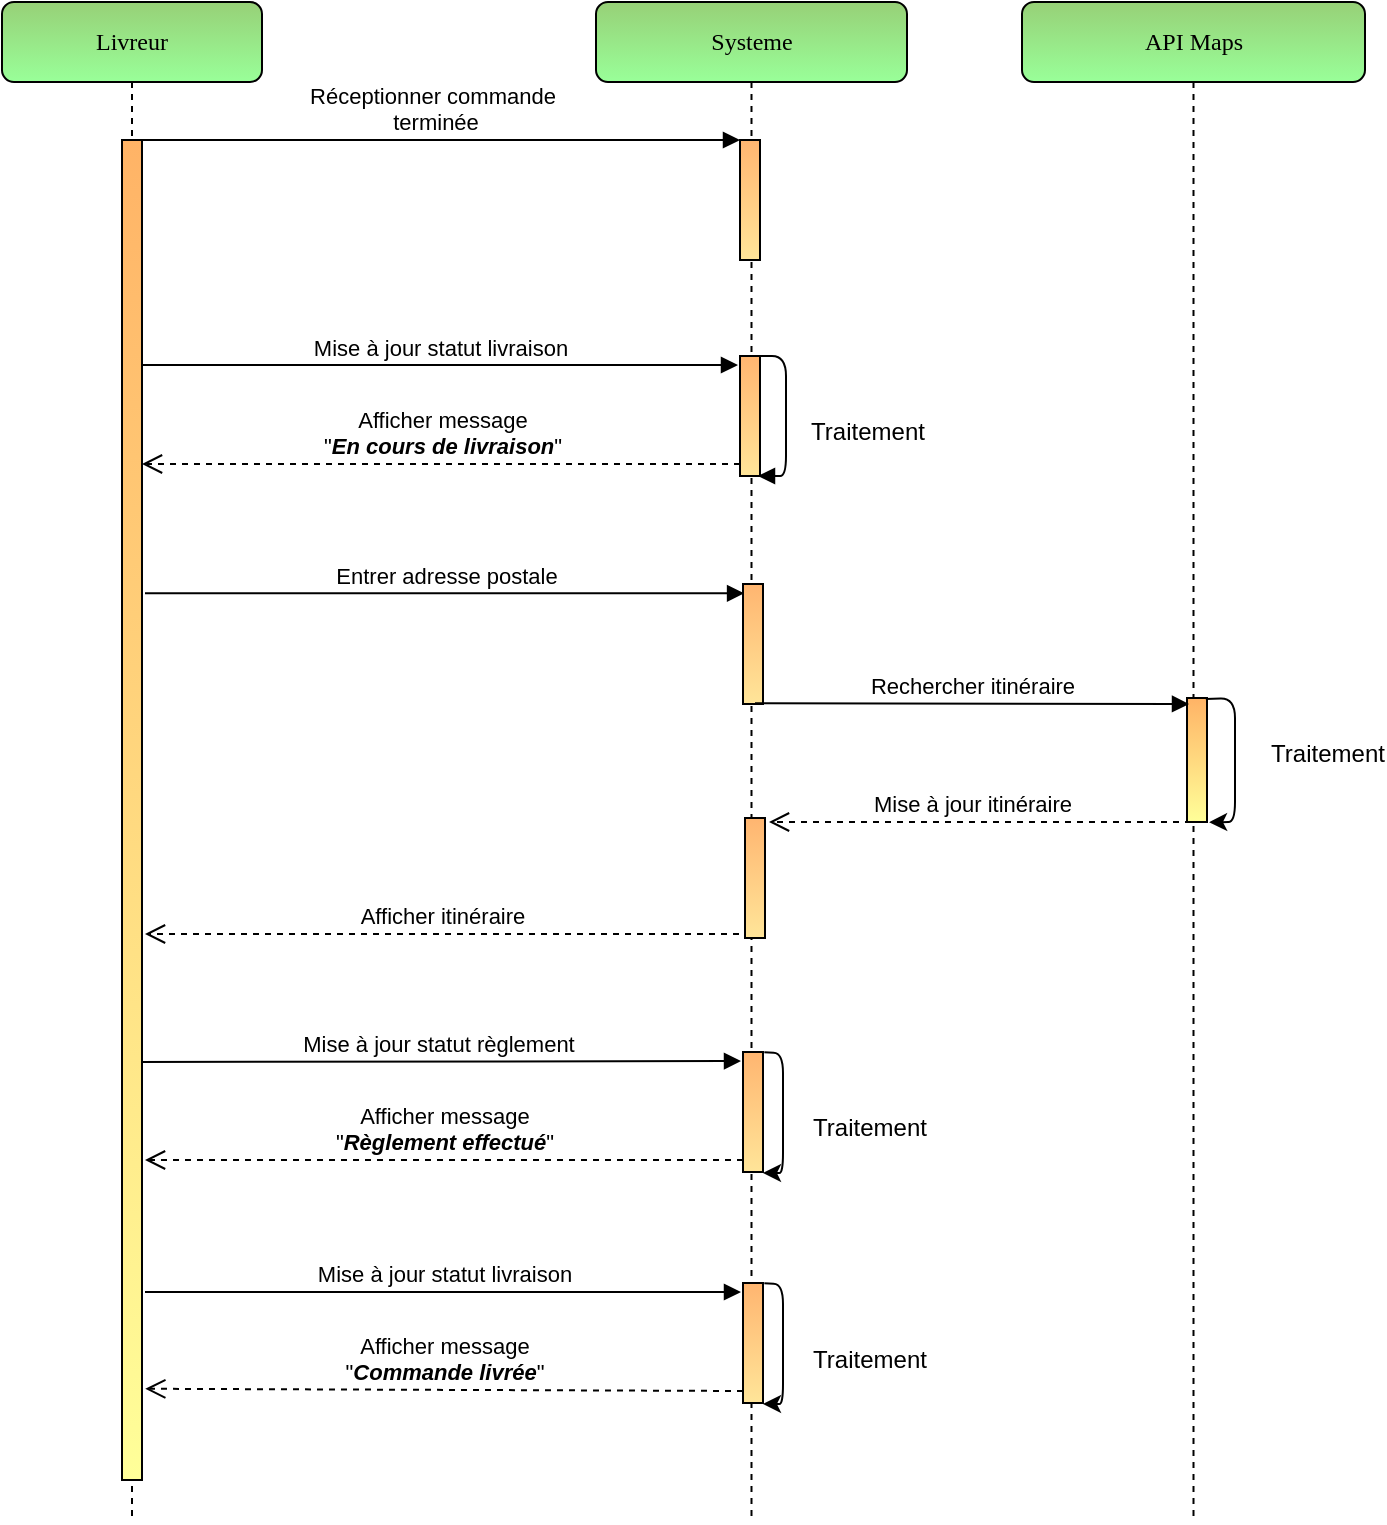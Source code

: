 <mxfile version="12.1.3" type="device" pages="1"><diagram id="sNhNNgRlWv8MBPqzcclE" name="Page-1"><mxGraphModel dx="2241" dy="945" grid="0" gridSize="10" guides="1" tooltips="1" connect="1" arrows="1" fold="1" page="0" pageScale="1" pageWidth="827" pageHeight="1169" math="0" shadow="0"><root><mxCell id="0"/><mxCell id="1" parent="0"/><mxCell id="5EtwjuP319fOpLIBRrkn-49" value="Mise à jour statut livraison" style="html=1;verticalAlign=bottom;endArrow=block;entryX=-0.1;entryY=0.075;entryDx=0;entryDy=0;entryPerimeter=0;labelBackgroundColor=none;" parent="1" target="5EtwjuP319fOpLIBRrkn-50" edge="1"><mxGeometry width="80" relative="1" as="geometry"><mxPoint x="-33.5" y="724" as="sourcePoint"/><mxPoint x="166.5" y="1086.36" as="targetPoint"/></mxGeometry></mxCell><mxCell id="5EtwjuP319fOpLIBRrkn-5" value="Mise à jour statut règlement" style="html=1;verticalAlign=bottom;endArrow=block;entryX=-0.1;entryY=0.075;entryDx=0;entryDy=0;entryPerimeter=0;labelBackgroundColor=none;" parent="1" target="5EtwjuP319fOpLIBRrkn-13" edge="1"><mxGeometry width="80" relative="1" as="geometry"><mxPoint x="-38.5" y="609" as="sourcePoint"/><mxPoint x="166.5" y="970.86" as="targetPoint"/></mxGeometry></mxCell><mxCell id="5EtwjuP319fOpLIBRrkn-6" value="&lt;div&gt;Réceptionner commande&lt;/div&gt;&amp;nbsp;terminée" style="html=1;verticalAlign=bottom;startArrow=none;endArrow=block;startSize=8;entryX=0;entryY=0;entryDx=0;entryDy=0;entryPerimeter=0;startFill=0;labelBackgroundColor=none;" parent="1" source="5EtwjuP319fOpLIBRrkn-18" target="5EtwjuP319fOpLIBRrkn-8" edge="1"><mxGeometry x="-0.016" relative="1" as="geometry"><mxPoint x="-22" y="149" as="sourcePoint"/><mxPoint as="offset"/></mxGeometry></mxCell><mxCell id="5EtwjuP319fOpLIBRrkn-7" value="Systeme" style="shape=umlLifeline;perimeter=lifelinePerimeter;whiteSpace=wrap;html=1;container=1;collapsible=0;recursiveResize=0;outlineConnect=0;rounded=1;shadow=0;comic=0;labelBackgroundColor=none;strokeColor=#000000;strokeWidth=1;fillColor=#97D077;fontFamily=Verdana;fontSize=12;align=center;gradientColor=#99FF99;glass=0;" parent="1" vertex="1"><mxGeometry x="192" y="79" width="155.5" height="760" as="geometry"/></mxCell><mxCell id="5EtwjuP319fOpLIBRrkn-8" value="" style="html=1;points=[];perimeter=orthogonalPerimeter;fillColor=#FFB570;gradientColor=#FFE599;labelBackgroundColor=none;" parent="5EtwjuP319fOpLIBRrkn-7" vertex="1"><mxGeometry x="72" y="69" width="10" height="60" as="geometry"/></mxCell><mxCell id="5EtwjuP319fOpLIBRrkn-30" value="" style="html=1;points=[];perimeter=orthogonalPerimeter;fillColor=#FFB570;gradientColor=#FFE599;labelBackgroundColor=none;" parent="5EtwjuP319fOpLIBRrkn-7" vertex="1"><mxGeometry x="72" y="177" width="10" height="60" as="geometry"/></mxCell><mxCell id="5EtwjuP319fOpLIBRrkn-31" value="&lt;div&gt;&lt;br&gt;&lt;/div&gt;&lt;div&gt;&lt;br&gt;&lt;/div&gt;" style="html=1;verticalAlign=bottom;endArrow=block;labelBackgroundColor=none;entryX=0.9;entryY=1;entryDx=0;entryDy=0;entryPerimeter=0;exitX=0.9;exitY=0;exitDx=0;exitDy=0;exitPerimeter=0;" parent="5EtwjuP319fOpLIBRrkn-7" source="5EtwjuP319fOpLIBRrkn-30" target="5EtwjuP319fOpLIBRrkn-30" edge="1"><mxGeometry x="-0.5" y="-46" width="80" relative="1" as="geometry"><mxPoint x="81" y="168" as="sourcePoint"/><mxPoint x="140" y="396" as="targetPoint"/><mxPoint x="89" y="17" as="offset"/><Array as="points"><mxPoint x="95" y="177"/><mxPoint x="95" y="237"/></Array></mxGeometry></mxCell><mxCell id="5EtwjuP319fOpLIBRrkn-32" value="Traitement" style="text;html=1;strokeColor=none;fillColor=none;align=center;verticalAlign=middle;whiteSpace=wrap;rounded=0;shadow=0;glass=0;labelBackgroundColor=none;" parent="5EtwjuP319fOpLIBRrkn-7" vertex="1"><mxGeometry x="115.5" y="205" width="40" height="20" as="geometry"/></mxCell><mxCell id="5EtwjuP319fOpLIBRrkn-37" value="" style="html=1;points=[];perimeter=orthogonalPerimeter;fillColor=#FFB570;gradientColor=#FFE599;labelBackgroundColor=none;" parent="5EtwjuP319fOpLIBRrkn-7" vertex="1"><mxGeometry x="73.5" y="291" width="10" height="60" as="geometry"/></mxCell><mxCell id="5EtwjuP319fOpLIBRrkn-43" value="" style="html=1;points=[];perimeter=orthogonalPerimeter;fillColor=#FFB570;gradientColor=#FFE599;labelBackgroundColor=none;" parent="5EtwjuP319fOpLIBRrkn-7" vertex="1"><mxGeometry x="74.5" y="408" width="10" height="60" as="geometry"/></mxCell><mxCell id="5EtwjuP319fOpLIBRrkn-50" value="" style="html=1;points=[];perimeter=orthogonalPerimeter;fillColor=#FFB570;gradientColor=#FFE599;labelBackgroundColor=none;" parent="5EtwjuP319fOpLIBRrkn-7" vertex="1"><mxGeometry x="73.5" y="640.5" width="10" height="60" as="geometry"/></mxCell><mxCell id="5EtwjuP319fOpLIBRrkn-51" value="Traitement" style="text;html=1;strokeColor=none;fillColor=none;align=center;verticalAlign=middle;whiteSpace=wrap;rounded=0;shadow=0;glass=0;labelBackgroundColor=none;" parent="5EtwjuP319fOpLIBRrkn-7" vertex="1"><mxGeometry x="117" y="668.5" width="40" height="20" as="geometry"/></mxCell><mxCell id="5EtwjuP319fOpLIBRrkn-52" value="" style="endArrow=classic;html=1;labelBackgroundColor=none;entryX=0.9;entryY=1.008;entryDx=0;entryDy=0;entryPerimeter=0;exitX=0.967;exitY=0.003;exitDx=0;exitDy=0;exitPerimeter=0;" parent="5EtwjuP319fOpLIBRrkn-7" edge="1"><mxGeometry width="50" height="50" relative="1" as="geometry"><mxPoint x="84.17" y="640.68" as="sourcePoint"/><mxPoint x="83.5" y="700.98" as="targetPoint"/><Array as="points"><mxPoint x="93.5" y="641"/><mxPoint x="93.5" y="701"/></Array></mxGeometry></mxCell><mxCell id="5EtwjuP319fOpLIBRrkn-15" value="API Maps" style="shape=umlLifeline;perimeter=lifelinePerimeter;whiteSpace=wrap;html=1;container=1;collapsible=0;recursiveResize=0;outlineConnect=0;rounded=1;shadow=0;comic=0;labelBackgroundColor=none;strokeColor=#000000;strokeWidth=1;fillColor=#97D077;fontFamily=Verdana;fontSize=12;align=center;gradientColor=#99FF99;glass=0;" parent="1" vertex="1"><mxGeometry x="405" y="79" width="171.5" height="760" as="geometry"/></mxCell><mxCell id="5EtwjuP319fOpLIBRrkn-16" value="" style="html=1;points=[];perimeter=orthogonalPerimeter;rounded=0;shadow=0;comic=0;labelBackgroundColor=none;strokeColor=#000000;strokeWidth=1;fillColor=#FFB366;fontFamily=Verdana;fontSize=12;fontColor=#000000;align=center;gradientColor=#FFFF99;" parent="5EtwjuP319fOpLIBRrkn-15" vertex="1"><mxGeometry x="82.5" y="348" width="10" height="62" as="geometry"/></mxCell><mxCell id="5EtwjuP319fOpLIBRrkn-17" value="" style="endArrow=classic;html=1;labelBackgroundColor=none;exitX=0.942;exitY=0.008;exitDx=0;exitDy=0;exitPerimeter=0;entryX=1.105;entryY=1.002;entryDx=0;entryDy=0;entryPerimeter=0;" parent="5EtwjuP319fOpLIBRrkn-15" source="5EtwjuP319fOpLIBRrkn-16" target="5EtwjuP319fOpLIBRrkn-16" edge="1"><mxGeometry width="50" height="50" relative="1" as="geometry"><mxPoint x="108.5" y="334" as="sourcePoint"/><mxPoint x="100.5" y="412" as="targetPoint"/><Array as="points"><mxPoint x="106.5" y="348"/><mxPoint x="106.5" y="410"/></Array></mxGeometry></mxCell><mxCell id="5EtwjuP319fOpLIBRrkn-18" value="Livreur" style="shape=umlLifeline;perimeter=lifelinePerimeter;whiteSpace=wrap;html=1;container=1;collapsible=0;recursiveResize=0;outlineConnect=0;rounded=1;shadow=0;comic=0;labelBackgroundColor=none;strokeColor=#000000;strokeWidth=1;fillColor=#97D077;fontFamily=Verdana;fontSize=12;align=center;gradientColor=#99FF99;glass=0;" parent="1" vertex="1"><mxGeometry x="-105" y="79" width="130" height="760" as="geometry"/></mxCell><mxCell id="5EtwjuP319fOpLIBRrkn-19" value="" style="html=1;points=[];perimeter=orthogonalPerimeter;rounded=0;shadow=0;comic=0;labelBackgroundColor=none;strokeColor=#000000;strokeWidth=1;fillColor=#FFB366;fontFamily=Verdana;fontSize=12;fontColor=#000000;align=center;gradientColor=#FFFF99;rotation=0;" parent="5EtwjuP319fOpLIBRrkn-18" vertex="1"><mxGeometry x="60" y="69" width="10" height="670" as="geometry"/></mxCell><mxCell id="5EtwjuP319fOpLIBRrkn-4" value="&lt;div&gt;Afficher message&lt;/div&gt;&lt;div&gt;&quot;&lt;i&gt;&lt;b&gt;Règlement effectué&lt;/b&gt;&lt;/i&gt;&quot;&lt;/div&gt;" style="html=1;verticalAlign=bottom;endArrow=open;dashed=1;endSize=8;exitX=0;exitY=0.9;exitDx=0;exitDy=0;exitPerimeter=0;labelBackgroundColor=none;" parent="1" source="5EtwjuP319fOpLIBRrkn-13" edge="1"><mxGeometry relative="1" as="geometry"><mxPoint x="553.5" y="1069" as="sourcePoint"/><mxPoint x="-33.5" y="658" as="targetPoint"/></mxGeometry></mxCell><mxCell id="5EtwjuP319fOpLIBRrkn-13" value="" style="html=1;points=[];perimeter=orthogonalPerimeter;fillColor=#FFB570;gradientColor=#FFE599;labelBackgroundColor=none;" parent="1" vertex="1"><mxGeometry x="265.5" y="604" width="10" height="60" as="geometry"/></mxCell><mxCell id="5EtwjuP319fOpLIBRrkn-26" value="Traitement" style="text;html=1;strokeColor=none;fillColor=none;align=center;verticalAlign=middle;whiteSpace=wrap;rounded=0;shadow=0;glass=0;labelBackgroundColor=none;" parent="1" vertex="1"><mxGeometry x="309" y="632" width="40" height="20" as="geometry"/></mxCell><mxCell id="5EtwjuP319fOpLIBRrkn-33" value="" style="endArrow=classic;html=1;labelBackgroundColor=none;entryX=0.9;entryY=1.008;entryDx=0;entryDy=0;entryPerimeter=0;exitX=0.967;exitY=0.003;exitDx=0;exitDy=0;exitPerimeter=0;" parent="1" edge="1"><mxGeometry width="50" height="50" relative="1" as="geometry"><mxPoint x="276.17" y="604.18" as="sourcePoint"/><mxPoint x="275.5" y="664.48" as="targetPoint"/><Array as="points"><mxPoint x="285.5" y="604.5"/><mxPoint x="285.5" y="664.5"/></Array></mxGeometry></mxCell><mxCell id="5EtwjuP319fOpLIBRrkn-29" value="Mise à jour statut livraison" style="html=1;verticalAlign=bottom;endArrow=block;entryX=-0.1;entryY=0.075;entryDx=0;entryDy=0;entryPerimeter=0;labelBackgroundColor=none;" parent="1" source="5EtwjuP319fOpLIBRrkn-19" target="5EtwjuP319fOpLIBRrkn-30" edge="1"><mxGeometry width="80" relative="1" as="geometry"><mxPoint x="-8" y="260.5" as="sourcePoint"/><mxPoint x="165" y="622.86" as="targetPoint"/></mxGeometry></mxCell><mxCell id="5EtwjuP319fOpLIBRrkn-28" value="&lt;div&gt;Afficher message&lt;/div&gt;&lt;div&gt;&quot;&lt;i&gt;&lt;b&gt;En cours de livraison&lt;/b&gt;&lt;/i&gt;&quot;&lt;/div&gt;" style="html=1;verticalAlign=bottom;endArrow=open;dashed=1;endSize=8;exitX=0;exitY=0.9;exitDx=0;exitDy=0;exitPerimeter=0;labelBackgroundColor=none;" parent="1" source="5EtwjuP319fOpLIBRrkn-30" target="5EtwjuP319fOpLIBRrkn-19" edge="1"><mxGeometry relative="1" as="geometry"><mxPoint x="552" y="721" as="sourcePoint"/><mxPoint x="-8" y="310" as="targetPoint"/></mxGeometry></mxCell><mxCell id="5EtwjuP319fOpLIBRrkn-36" value="Entrer adresse postale" style="html=1;verticalAlign=bottom;endArrow=block;entryX=0.054;entryY=0.078;entryDx=0;entryDy=0;entryPerimeter=0;labelBackgroundColor=none;" parent="1" target="5EtwjuP319fOpLIBRrkn-37" edge="1"><mxGeometry width="80" relative="1" as="geometry"><mxPoint x="-33.5" y="374.68" as="sourcePoint"/><mxPoint x="166.5" y="736.86" as="targetPoint"/></mxGeometry></mxCell><mxCell id="5EtwjuP319fOpLIBRrkn-40" value="Rechercher itinéraire" style="html=1;verticalAlign=bottom;endArrow=block;labelBackgroundColor=none;exitX=1;exitY=0.693;exitDx=0;exitDy=0;exitPerimeter=0;" parent="1" edge="1"><mxGeometry width="80" relative="1" as="geometry"><mxPoint x="271.5" y="429.64" as="sourcePoint"/><mxPoint x="488.5" y="430" as="targetPoint"/></mxGeometry></mxCell><mxCell id="5EtwjuP319fOpLIBRrkn-41" value="Traitement" style="text;html=1;strokeColor=none;fillColor=none;align=center;verticalAlign=middle;whiteSpace=wrap;rounded=0;shadow=0;glass=0;labelBackgroundColor=none;" parent="1" vertex="1"><mxGeometry x="538" y="445" width="40" height="20" as="geometry"/></mxCell><mxCell id="5EtwjuP319fOpLIBRrkn-42" value="Mise à jour itinéraire" style="html=1;verticalAlign=bottom;endArrow=open;dashed=1;endSize=8;labelBackgroundColor=none;" parent="1" edge="1"><mxGeometry x="0.044" relative="1" as="geometry"><mxPoint x="489.5" y="489" as="sourcePoint"/><mxPoint x="278.5" y="489" as="targetPoint"/><mxPoint as="offset"/></mxGeometry></mxCell><mxCell id="5EtwjuP319fOpLIBRrkn-44" value="Afficher itinéraire" style="html=1;verticalAlign=bottom;endArrow=open;dashed=1;endSize=8;exitX=0;exitY=0.9;exitDx=0;exitDy=0;exitPerimeter=0;labelBackgroundColor=none;" parent="1" edge="1"><mxGeometry relative="1" as="geometry"><mxPoint x="263.5" y="545" as="sourcePoint"/><mxPoint x="-33.5" y="545" as="targetPoint"/></mxGeometry></mxCell><mxCell id="5EtwjuP319fOpLIBRrkn-48" value="&lt;div&gt;Afficher message&lt;/div&gt;&lt;div&gt;&quot;&lt;i&gt;&lt;b&gt;Commande livrée&lt;/b&gt;&lt;/i&gt;&quot;&lt;/div&gt;" style="html=1;verticalAlign=bottom;endArrow=open;dashed=1;endSize=8;exitX=0;exitY=0.9;exitDx=0;exitDy=0;exitPerimeter=0;labelBackgroundColor=none;entryX=1.014;entryY=0.987;entryDx=0;entryDy=0;entryPerimeter=0;" parent="1" source="5EtwjuP319fOpLIBRrkn-50" edge="1"><mxGeometry relative="1" as="geometry"><mxPoint x="553.5" y="1184.5" as="sourcePoint"/><mxPoint x="-33.36" y="772.38" as="targetPoint"/></mxGeometry></mxCell></root></mxGraphModel></diagram></mxfile>